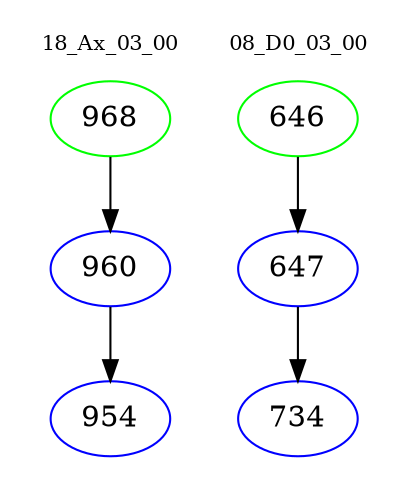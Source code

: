 digraph{
subgraph cluster_0 {
color = white
label = "18_Ax_03_00";
fontsize=10;
T0_968 [label="968", color="green"]
T0_968 -> T0_960 [color="black"]
T0_960 [label="960", color="blue"]
T0_960 -> T0_954 [color="black"]
T0_954 [label="954", color="blue"]
}
subgraph cluster_1 {
color = white
label = "08_D0_03_00";
fontsize=10;
T1_646 [label="646", color="green"]
T1_646 -> T1_647 [color="black"]
T1_647 [label="647", color="blue"]
T1_647 -> T1_734 [color="black"]
T1_734 [label="734", color="blue"]
}
}
